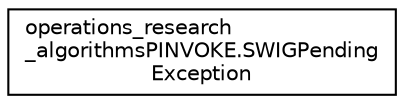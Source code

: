 digraph "Graphical Class Hierarchy"
{
 // LATEX_PDF_SIZE
  edge [fontname="Helvetica",fontsize="10",labelfontname="Helvetica",labelfontsize="10"];
  node [fontname="Helvetica",fontsize="10",shape=record];
  rankdir="LR";
  Node0 [label="operations_research\l_algorithmsPINVOKE.SWIGPending\lException",height=0.2,width=0.4,color="black", fillcolor="white", style="filled",URL="$classGoogle_1_1OrTools_1_1Algorithms_1_1operations__research__algorithmsPINVOKE_1_1SWIGPendingException.html",tooltip=" "];
}
